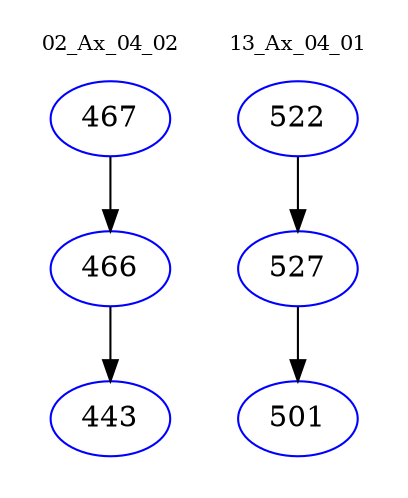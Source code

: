 digraph{
subgraph cluster_0 {
color = white
label = "02_Ax_04_02";
fontsize=10;
T0_467 [label="467", color="blue"]
T0_467 -> T0_466 [color="black"]
T0_466 [label="466", color="blue"]
T0_466 -> T0_443 [color="black"]
T0_443 [label="443", color="blue"]
}
subgraph cluster_1 {
color = white
label = "13_Ax_04_01";
fontsize=10;
T1_522 [label="522", color="blue"]
T1_522 -> T1_527 [color="black"]
T1_527 [label="527", color="blue"]
T1_527 -> T1_501 [color="black"]
T1_501 [label="501", color="blue"]
}
}
